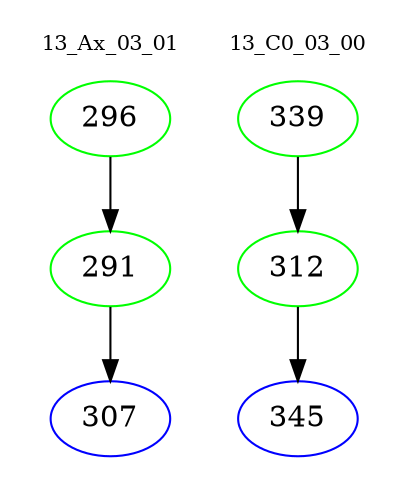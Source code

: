 digraph{
subgraph cluster_0 {
color = white
label = "13_Ax_03_01";
fontsize=10;
T0_296 [label="296", color="green"]
T0_296 -> T0_291 [color="black"]
T0_291 [label="291", color="green"]
T0_291 -> T0_307 [color="black"]
T0_307 [label="307", color="blue"]
}
subgraph cluster_1 {
color = white
label = "13_C0_03_00";
fontsize=10;
T1_339 [label="339", color="green"]
T1_339 -> T1_312 [color="black"]
T1_312 [label="312", color="green"]
T1_312 -> T1_345 [color="black"]
T1_345 [label="345", color="blue"]
}
}
